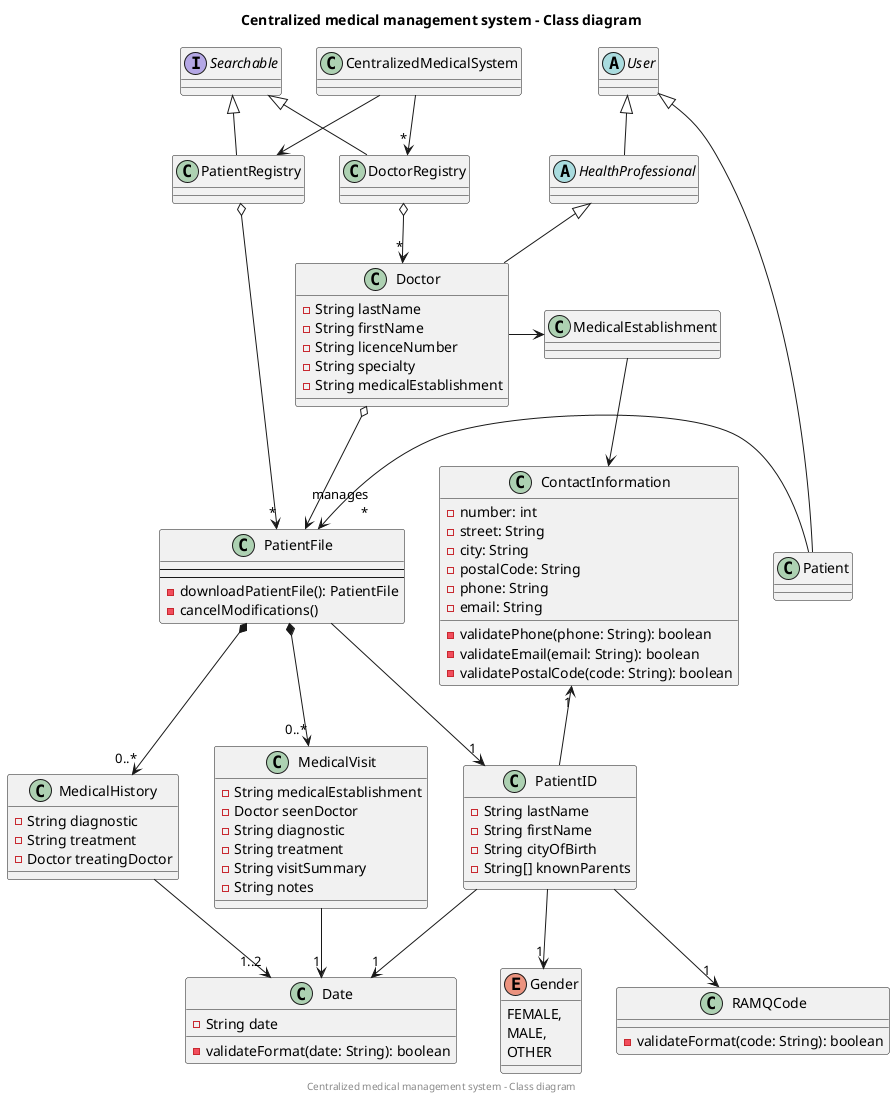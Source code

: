 @startuml
title Centralized medical management system - Class diagram
center footer Centralized medical management system - Class diagram

' TODO : Methods for each class.
' TODO : Add responsibilities? interfaces?
' TODO : clean up

class PatientRegistry {

}
PatientRegistry o-> "*" PatientFile

class "CentralizedMedicalSystem" {
}
"CentralizedMedicalSystem" --> PatientRegistry
"CentralizedMedicalSystem" --> "*" DoctorRegistry

interface Searchable {
}
Searchable <|-- DoctorRegistry
Searchable <|-- PatientRegistry

class DoctorRegistry {
}
DoctorRegistry o--> "*" Doctor

class PatientFile{
'    -PatientID patientID
'    -MedicalVisits[] medicalVisits
'    -MedicalHistory[] medicalHistory
    --
    'PUBLIC METHODS
    --
    'PRIVATE METHODS
    - downloadPatientFile(): PatientFile
    - cancelModifications()
}

abstract class User{
}

class Patient{
}
PatientFile <- Patient

User <|-- Patient



abstract class HealthProfessional{
}
User <|-- HealthProfessional

class MedicalEstablishment{

}
MedicalEstablishment -> ContactInformation
Doctor -> MedicalEstablishment

class MedicalHistory{
    -String diagnostic
    -String treatment
    -Doctor treatingDoctor
'    -DatePair datePair
}

class MedicalVisit{
    -String medicalEstablishment
    -Doctor seenDoctor
'    -Date visitDate
    -String diagnostic
    -String treatment
    -String visitSummary
    -String notes
}

class Doctor{
    -String lastName
    -String firstName
    -String licenceNumber
    -String specialty
    -String medicalEstablishment

'   -searchPatientFile(date: Date): PatientFile[]
}

class PatientID {
    -String lastName
    -String firstName
'    -Date dateOfBirth
    -String cityOfBirth
    -String[] knownParents
}

class ContactInformation {
    - number: int
    - street: String
    - city: String
    - postalCode: String
    - phone: String
    - email: String
'    + modifyContactInfo()
    - validatePhone(phone: String): boolean
    - validateEmail(email: String): boolean
    - validatePostalCode(code: String): boolean
}

'class Interface{
'}

class RAMQCode{
    -validateFormat(code: String): boolean
}

class Date{
    -String date
    -validateFormat(date: String): boolean
}

enum Gender{
    FEMALE,
    MALE,
    OTHER
}

'Interface -- Doctor
'Interface -- PatientFile
HealthProfessional <|-- Doctor

Doctor o--> "manages\r*" PatientFile

PatientFile --> "1" PatientID
PatientFile *--> "0..*" MedicalHistory
PatientFile *--> "0..*" MedicalVisit

PatientID --> "1" Date
PatientID --> "1" RAMQCode
PatientID --> "1" Gender

ContactInformation "1" <- PatientID

MedicalHistory --> "1..2" Date
MedicalVisit --> "1" Date

@enduml
